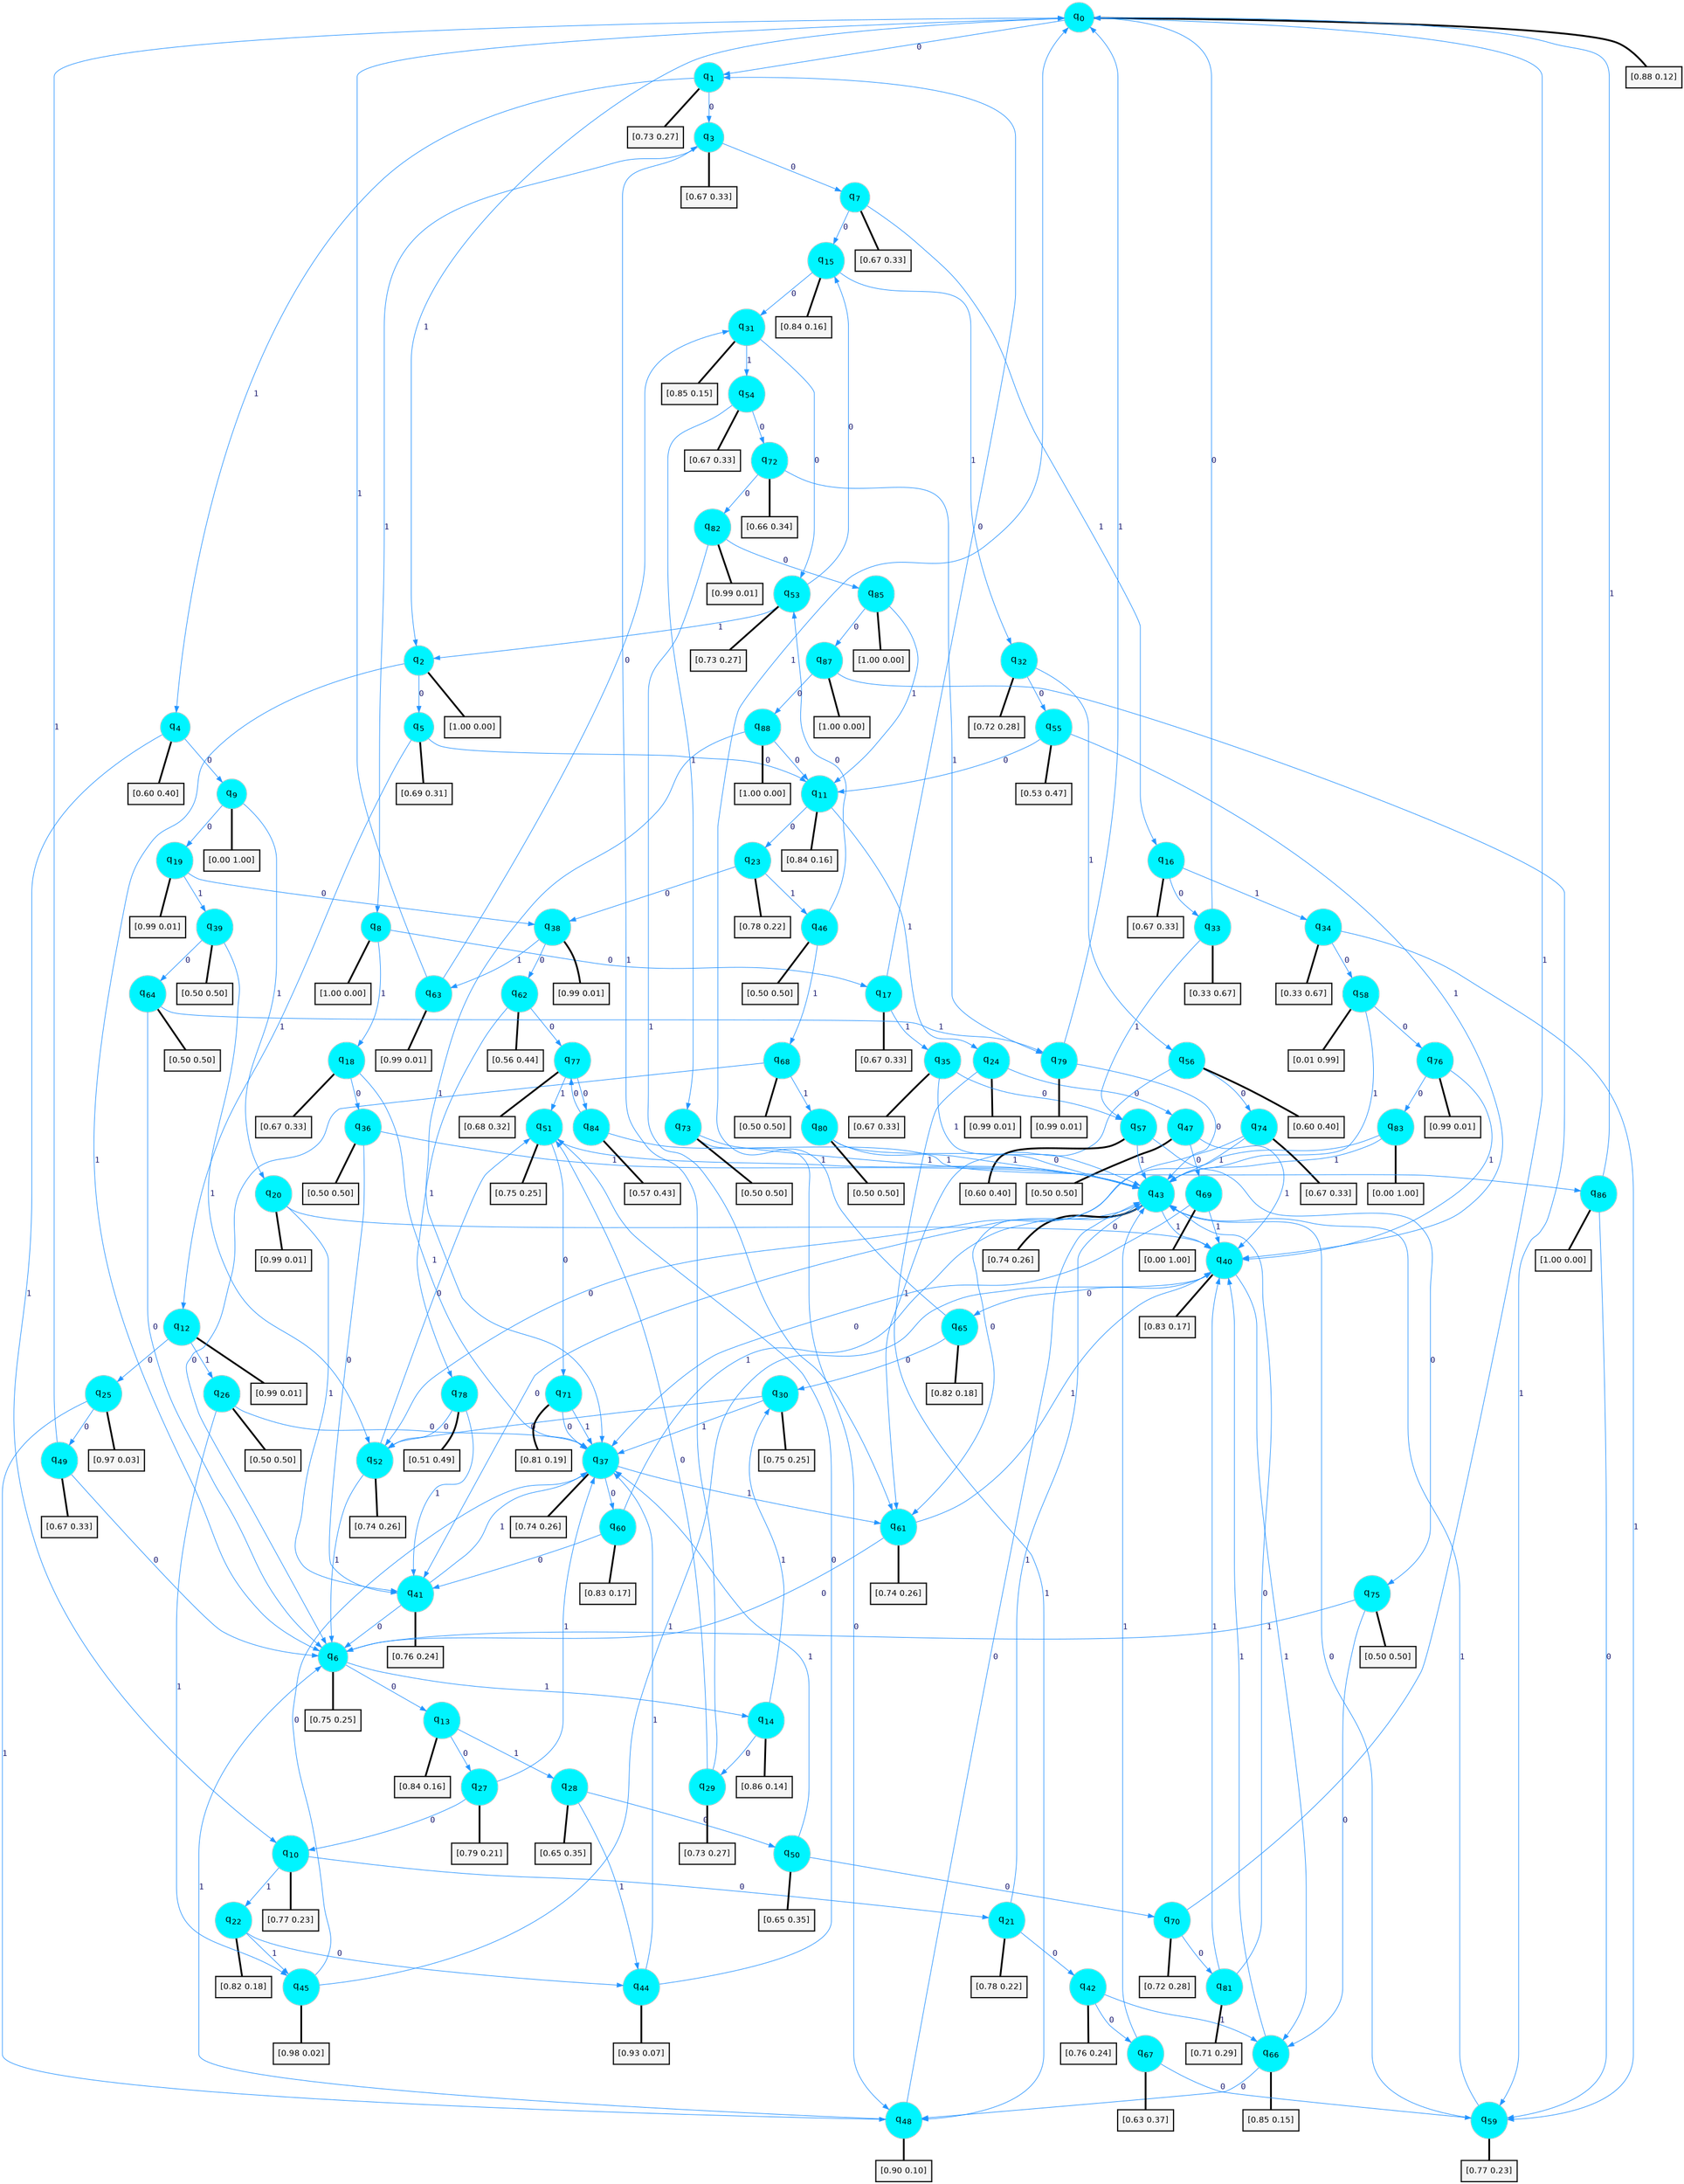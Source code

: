 digraph G {
graph [
bgcolor=transparent, dpi=300, rankdir=TD, size="40,25"];
node [
color=gray, fillcolor=turquoise1, fontcolor=black, fontname=Helvetica, fontsize=16, fontweight=bold, shape=circle, style=filled];
edge [
arrowsize=1, color=dodgerblue1, fontcolor=midnightblue, fontname=courier, fontweight=bold, penwidth=1, style=solid, weight=20];
0[label=<q<SUB>0</SUB>>];
1[label=<q<SUB>1</SUB>>];
2[label=<q<SUB>2</SUB>>];
3[label=<q<SUB>3</SUB>>];
4[label=<q<SUB>4</SUB>>];
5[label=<q<SUB>5</SUB>>];
6[label=<q<SUB>6</SUB>>];
7[label=<q<SUB>7</SUB>>];
8[label=<q<SUB>8</SUB>>];
9[label=<q<SUB>9</SUB>>];
10[label=<q<SUB>10</SUB>>];
11[label=<q<SUB>11</SUB>>];
12[label=<q<SUB>12</SUB>>];
13[label=<q<SUB>13</SUB>>];
14[label=<q<SUB>14</SUB>>];
15[label=<q<SUB>15</SUB>>];
16[label=<q<SUB>16</SUB>>];
17[label=<q<SUB>17</SUB>>];
18[label=<q<SUB>18</SUB>>];
19[label=<q<SUB>19</SUB>>];
20[label=<q<SUB>20</SUB>>];
21[label=<q<SUB>21</SUB>>];
22[label=<q<SUB>22</SUB>>];
23[label=<q<SUB>23</SUB>>];
24[label=<q<SUB>24</SUB>>];
25[label=<q<SUB>25</SUB>>];
26[label=<q<SUB>26</SUB>>];
27[label=<q<SUB>27</SUB>>];
28[label=<q<SUB>28</SUB>>];
29[label=<q<SUB>29</SUB>>];
30[label=<q<SUB>30</SUB>>];
31[label=<q<SUB>31</SUB>>];
32[label=<q<SUB>32</SUB>>];
33[label=<q<SUB>33</SUB>>];
34[label=<q<SUB>34</SUB>>];
35[label=<q<SUB>35</SUB>>];
36[label=<q<SUB>36</SUB>>];
37[label=<q<SUB>37</SUB>>];
38[label=<q<SUB>38</SUB>>];
39[label=<q<SUB>39</SUB>>];
40[label=<q<SUB>40</SUB>>];
41[label=<q<SUB>41</SUB>>];
42[label=<q<SUB>42</SUB>>];
43[label=<q<SUB>43</SUB>>];
44[label=<q<SUB>44</SUB>>];
45[label=<q<SUB>45</SUB>>];
46[label=<q<SUB>46</SUB>>];
47[label=<q<SUB>47</SUB>>];
48[label=<q<SUB>48</SUB>>];
49[label=<q<SUB>49</SUB>>];
50[label=<q<SUB>50</SUB>>];
51[label=<q<SUB>51</SUB>>];
52[label=<q<SUB>52</SUB>>];
53[label=<q<SUB>53</SUB>>];
54[label=<q<SUB>54</SUB>>];
55[label=<q<SUB>55</SUB>>];
56[label=<q<SUB>56</SUB>>];
57[label=<q<SUB>57</SUB>>];
58[label=<q<SUB>58</SUB>>];
59[label=<q<SUB>59</SUB>>];
60[label=<q<SUB>60</SUB>>];
61[label=<q<SUB>61</SUB>>];
62[label=<q<SUB>62</SUB>>];
63[label=<q<SUB>63</SUB>>];
64[label=<q<SUB>64</SUB>>];
65[label=<q<SUB>65</SUB>>];
66[label=<q<SUB>66</SUB>>];
67[label=<q<SUB>67</SUB>>];
68[label=<q<SUB>68</SUB>>];
69[label=<q<SUB>69</SUB>>];
70[label=<q<SUB>70</SUB>>];
71[label=<q<SUB>71</SUB>>];
72[label=<q<SUB>72</SUB>>];
73[label=<q<SUB>73</SUB>>];
74[label=<q<SUB>74</SUB>>];
75[label=<q<SUB>75</SUB>>];
76[label=<q<SUB>76</SUB>>];
77[label=<q<SUB>77</SUB>>];
78[label=<q<SUB>78</SUB>>];
79[label=<q<SUB>79</SUB>>];
80[label=<q<SUB>80</SUB>>];
81[label=<q<SUB>81</SUB>>];
82[label=<q<SUB>82</SUB>>];
83[label=<q<SUB>83</SUB>>];
84[label=<q<SUB>84</SUB>>];
85[label=<q<SUB>85</SUB>>];
86[label=<q<SUB>86</SUB>>];
87[label=<q<SUB>87</SUB>>];
88[label=<q<SUB>88</SUB>>];
89[label="[0.88 0.12]", shape=box,fontcolor=black, fontname=Helvetica, fontsize=14, penwidth=2, fillcolor=whitesmoke,color=black];
90[label="[0.73 0.27]", shape=box,fontcolor=black, fontname=Helvetica, fontsize=14, penwidth=2, fillcolor=whitesmoke,color=black];
91[label="[1.00 0.00]", shape=box,fontcolor=black, fontname=Helvetica, fontsize=14, penwidth=2, fillcolor=whitesmoke,color=black];
92[label="[0.67 0.33]", shape=box,fontcolor=black, fontname=Helvetica, fontsize=14, penwidth=2, fillcolor=whitesmoke,color=black];
93[label="[0.60 0.40]", shape=box,fontcolor=black, fontname=Helvetica, fontsize=14, penwidth=2, fillcolor=whitesmoke,color=black];
94[label="[0.69 0.31]", shape=box,fontcolor=black, fontname=Helvetica, fontsize=14, penwidth=2, fillcolor=whitesmoke,color=black];
95[label="[0.75 0.25]", shape=box,fontcolor=black, fontname=Helvetica, fontsize=14, penwidth=2, fillcolor=whitesmoke,color=black];
96[label="[0.67 0.33]", shape=box,fontcolor=black, fontname=Helvetica, fontsize=14, penwidth=2, fillcolor=whitesmoke,color=black];
97[label="[1.00 0.00]", shape=box,fontcolor=black, fontname=Helvetica, fontsize=14, penwidth=2, fillcolor=whitesmoke,color=black];
98[label="[0.00 1.00]", shape=box,fontcolor=black, fontname=Helvetica, fontsize=14, penwidth=2, fillcolor=whitesmoke,color=black];
99[label="[0.77 0.23]", shape=box,fontcolor=black, fontname=Helvetica, fontsize=14, penwidth=2, fillcolor=whitesmoke,color=black];
100[label="[0.84 0.16]", shape=box,fontcolor=black, fontname=Helvetica, fontsize=14, penwidth=2, fillcolor=whitesmoke,color=black];
101[label="[0.99 0.01]", shape=box,fontcolor=black, fontname=Helvetica, fontsize=14, penwidth=2, fillcolor=whitesmoke,color=black];
102[label="[0.84 0.16]", shape=box,fontcolor=black, fontname=Helvetica, fontsize=14, penwidth=2, fillcolor=whitesmoke,color=black];
103[label="[0.86 0.14]", shape=box,fontcolor=black, fontname=Helvetica, fontsize=14, penwidth=2, fillcolor=whitesmoke,color=black];
104[label="[0.84 0.16]", shape=box,fontcolor=black, fontname=Helvetica, fontsize=14, penwidth=2, fillcolor=whitesmoke,color=black];
105[label="[0.67 0.33]", shape=box,fontcolor=black, fontname=Helvetica, fontsize=14, penwidth=2, fillcolor=whitesmoke,color=black];
106[label="[0.67 0.33]", shape=box,fontcolor=black, fontname=Helvetica, fontsize=14, penwidth=2, fillcolor=whitesmoke,color=black];
107[label="[0.67 0.33]", shape=box,fontcolor=black, fontname=Helvetica, fontsize=14, penwidth=2, fillcolor=whitesmoke,color=black];
108[label="[0.99 0.01]", shape=box,fontcolor=black, fontname=Helvetica, fontsize=14, penwidth=2, fillcolor=whitesmoke,color=black];
109[label="[0.99 0.01]", shape=box,fontcolor=black, fontname=Helvetica, fontsize=14, penwidth=2, fillcolor=whitesmoke,color=black];
110[label="[0.78 0.22]", shape=box,fontcolor=black, fontname=Helvetica, fontsize=14, penwidth=2, fillcolor=whitesmoke,color=black];
111[label="[0.82 0.18]", shape=box,fontcolor=black, fontname=Helvetica, fontsize=14, penwidth=2, fillcolor=whitesmoke,color=black];
112[label="[0.78 0.22]", shape=box,fontcolor=black, fontname=Helvetica, fontsize=14, penwidth=2, fillcolor=whitesmoke,color=black];
113[label="[0.99 0.01]", shape=box,fontcolor=black, fontname=Helvetica, fontsize=14, penwidth=2, fillcolor=whitesmoke,color=black];
114[label="[0.97 0.03]", shape=box,fontcolor=black, fontname=Helvetica, fontsize=14, penwidth=2, fillcolor=whitesmoke,color=black];
115[label="[0.50 0.50]", shape=box,fontcolor=black, fontname=Helvetica, fontsize=14, penwidth=2, fillcolor=whitesmoke,color=black];
116[label="[0.79 0.21]", shape=box,fontcolor=black, fontname=Helvetica, fontsize=14, penwidth=2, fillcolor=whitesmoke,color=black];
117[label="[0.65 0.35]", shape=box,fontcolor=black, fontname=Helvetica, fontsize=14, penwidth=2, fillcolor=whitesmoke,color=black];
118[label="[0.73 0.27]", shape=box,fontcolor=black, fontname=Helvetica, fontsize=14, penwidth=2, fillcolor=whitesmoke,color=black];
119[label="[0.75 0.25]", shape=box,fontcolor=black, fontname=Helvetica, fontsize=14, penwidth=2, fillcolor=whitesmoke,color=black];
120[label="[0.85 0.15]", shape=box,fontcolor=black, fontname=Helvetica, fontsize=14, penwidth=2, fillcolor=whitesmoke,color=black];
121[label="[0.72 0.28]", shape=box,fontcolor=black, fontname=Helvetica, fontsize=14, penwidth=2, fillcolor=whitesmoke,color=black];
122[label="[0.33 0.67]", shape=box,fontcolor=black, fontname=Helvetica, fontsize=14, penwidth=2, fillcolor=whitesmoke,color=black];
123[label="[0.33 0.67]", shape=box,fontcolor=black, fontname=Helvetica, fontsize=14, penwidth=2, fillcolor=whitesmoke,color=black];
124[label="[0.67 0.33]", shape=box,fontcolor=black, fontname=Helvetica, fontsize=14, penwidth=2, fillcolor=whitesmoke,color=black];
125[label="[0.50 0.50]", shape=box,fontcolor=black, fontname=Helvetica, fontsize=14, penwidth=2, fillcolor=whitesmoke,color=black];
126[label="[0.74 0.26]", shape=box,fontcolor=black, fontname=Helvetica, fontsize=14, penwidth=2, fillcolor=whitesmoke,color=black];
127[label="[0.99 0.01]", shape=box,fontcolor=black, fontname=Helvetica, fontsize=14, penwidth=2, fillcolor=whitesmoke,color=black];
128[label="[0.50 0.50]", shape=box,fontcolor=black, fontname=Helvetica, fontsize=14, penwidth=2, fillcolor=whitesmoke,color=black];
129[label="[0.83 0.17]", shape=box,fontcolor=black, fontname=Helvetica, fontsize=14, penwidth=2, fillcolor=whitesmoke,color=black];
130[label="[0.76 0.24]", shape=box,fontcolor=black, fontname=Helvetica, fontsize=14, penwidth=2, fillcolor=whitesmoke,color=black];
131[label="[0.76 0.24]", shape=box,fontcolor=black, fontname=Helvetica, fontsize=14, penwidth=2, fillcolor=whitesmoke,color=black];
132[label="[0.74 0.26]", shape=box,fontcolor=black, fontname=Helvetica, fontsize=14, penwidth=2, fillcolor=whitesmoke,color=black];
133[label="[0.93 0.07]", shape=box,fontcolor=black, fontname=Helvetica, fontsize=14, penwidth=2, fillcolor=whitesmoke,color=black];
134[label="[0.98 0.02]", shape=box,fontcolor=black, fontname=Helvetica, fontsize=14, penwidth=2, fillcolor=whitesmoke,color=black];
135[label="[0.50 0.50]", shape=box,fontcolor=black, fontname=Helvetica, fontsize=14, penwidth=2, fillcolor=whitesmoke,color=black];
136[label="[0.50 0.50]", shape=box,fontcolor=black, fontname=Helvetica, fontsize=14, penwidth=2, fillcolor=whitesmoke,color=black];
137[label="[0.90 0.10]", shape=box,fontcolor=black, fontname=Helvetica, fontsize=14, penwidth=2, fillcolor=whitesmoke,color=black];
138[label="[0.67 0.33]", shape=box,fontcolor=black, fontname=Helvetica, fontsize=14, penwidth=2, fillcolor=whitesmoke,color=black];
139[label="[0.65 0.35]", shape=box,fontcolor=black, fontname=Helvetica, fontsize=14, penwidth=2, fillcolor=whitesmoke,color=black];
140[label="[0.75 0.25]", shape=box,fontcolor=black, fontname=Helvetica, fontsize=14, penwidth=2, fillcolor=whitesmoke,color=black];
141[label="[0.74 0.26]", shape=box,fontcolor=black, fontname=Helvetica, fontsize=14, penwidth=2, fillcolor=whitesmoke,color=black];
142[label="[0.73 0.27]", shape=box,fontcolor=black, fontname=Helvetica, fontsize=14, penwidth=2, fillcolor=whitesmoke,color=black];
143[label="[0.67 0.33]", shape=box,fontcolor=black, fontname=Helvetica, fontsize=14, penwidth=2, fillcolor=whitesmoke,color=black];
144[label="[0.53 0.47]", shape=box,fontcolor=black, fontname=Helvetica, fontsize=14, penwidth=2, fillcolor=whitesmoke,color=black];
145[label="[0.60 0.40]", shape=box,fontcolor=black, fontname=Helvetica, fontsize=14, penwidth=2, fillcolor=whitesmoke,color=black];
146[label="[0.60 0.40]", shape=box,fontcolor=black, fontname=Helvetica, fontsize=14, penwidth=2, fillcolor=whitesmoke,color=black];
147[label="[0.01 0.99]", shape=box,fontcolor=black, fontname=Helvetica, fontsize=14, penwidth=2, fillcolor=whitesmoke,color=black];
148[label="[0.77 0.23]", shape=box,fontcolor=black, fontname=Helvetica, fontsize=14, penwidth=2, fillcolor=whitesmoke,color=black];
149[label="[0.83 0.17]", shape=box,fontcolor=black, fontname=Helvetica, fontsize=14, penwidth=2, fillcolor=whitesmoke,color=black];
150[label="[0.74 0.26]", shape=box,fontcolor=black, fontname=Helvetica, fontsize=14, penwidth=2, fillcolor=whitesmoke,color=black];
151[label="[0.56 0.44]", shape=box,fontcolor=black, fontname=Helvetica, fontsize=14, penwidth=2, fillcolor=whitesmoke,color=black];
152[label="[0.99 0.01]", shape=box,fontcolor=black, fontname=Helvetica, fontsize=14, penwidth=2, fillcolor=whitesmoke,color=black];
153[label="[0.50 0.50]", shape=box,fontcolor=black, fontname=Helvetica, fontsize=14, penwidth=2, fillcolor=whitesmoke,color=black];
154[label="[0.82 0.18]", shape=box,fontcolor=black, fontname=Helvetica, fontsize=14, penwidth=2, fillcolor=whitesmoke,color=black];
155[label="[0.85 0.15]", shape=box,fontcolor=black, fontname=Helvetica, fontsize=14, penwidth=2, fillcolor=whitesmoke,color=black];
156[label="[0.63 0.37]", shape=box,fontcolor=black, fontname=Helvetica, fontsize=14, penwidth=2, fillcolor=whitesmoke,color=black];
157[label="[0.50 0.50]", shape=box,fontcolor=black, fontname=Helvetica, fontsize=14, penwidth=2, fillcolor=whitesmoke,color=black];
158[label="[0.00 1.00]", shape=box,fontcolor=black, fontname=Helvetica, fontsize=14, penwidth=2, fillcolor=whitesmoke,color=black];
159[label="[0.72 0.28]", shape=box,fontcolor=black, fontname=Helvetica, fontsize=14, penwidth=2, fillcolor=whitesmoke,color=black];
160[label="[0.81 0.19]", shape=box,fontcolor=black, fontname=Helvetica, fontsize=14, penwidth=2, fillcolor=whitesmoke,color=black];
161[label="[0.66 0.34]", shape=box,fontcolor=black, fontname=Helvetica, fontsize=14, penwidth=2, fillcolor=whitesmoke,color=black];
162[label="[0.50 0.50]", shape=box,fontcolor=black, fontname=Helvetica, fontsize=14, penwidth=2, fillcolor=whitesmoke,color=black];
163[label="[0.67 0.33]", shape=box,fontcolor=black, fontname=Helvetica, fontsize=14, penwidth=2, fillcolor=whitesmoke,color=black];
164[label="[0.50 0.50]", shape=box,fontcolor=black, fontname=Helvetica, fontsize=14, penwidth=2, fillcolor=whitesmoke,color=black];
165[label="[0.99 0.01]", shape=box,fontcolor=black, fontname=Helvetica, fontsize=14, penwidth=2, fillcolor=whitesmoke,color=black];
166[label="[0.68 0.32]", shape=box,fontcolor=black, fontname=Helvetica, fontsize=14, penwidth=2, fillcolor=whitesmoke,color=black];
167[label="[0.51 0.49]", shape=box,fontcolor=black, fontname=Helvetica, fontsize=14, penwidth=2, fillcolor=whitesmoke,color=black];
168[label="[0.99 0.01]", shape=box,fontcolor=black, fontname=Helvetica, fontsize=14, penwidth=2, fillcolor=whitesmoke,color=black];
169[label="[0.50 0.50]", shape=box,fontcolor=black, fontname=Helvetica, fontsize=14, penwidth=2, fillcolor=whitesmoke,color=black];
170[label="[0.71 0.29]", shape=box,fontcolor=black, fontname=Helvetica, fontsize=14, penwidth=2, fillcolor=whitesmoke,color=black];
171[label="[0.99 0.01]", shape=box,fontcolor=black, fontname=Helvetica, fontsize=14, penwidth=2, fillcolor=whitesmoke,color=black];
172[label="[0.00 1.00]", shape=box,fontcolor=black, fontname=Helvetica, fontsize=14, penwidth=2, fillcolor=whitesmoke,color=black];
173[label="[0.57 0.43]", shape=box,fontcolor=black, fontname=Helvetica, fontsize=14, penwidth=2, fillcolor=whitesmoke,color=black];
174[label="[1.00 0.00]", shape=box,fontcolor=black, fontname=Helvetica, fontsize=14, penwidth=2, fillcolor=whitesmoke,color=black];
175[label="[1.00 0.00]", shape=box,fontcolor=black, fontname=Helvetica, fontsize=14, penwidth=2, fillcolor=whitesmoke,color=black];
176[label="[1.00 0.00]", shape=box,fontcolor=black, fontname=Helvetica, fontsize=14, penwidth=2, fillcolor=whitesmoke,color=black];
177[label="[1.00 0.00]", shape=box,fontcolor=black, fontname=Helvetica, fontsize=14, penwidth=2, fillcolor=whitesmoke,color=black];
0->1 [label=0];
0->2 [label=1];
0->89 [arrowhead=none, penwidth=3,color=black];
1->3 [label=0];
1->4 [label=1];
1->90 [arrowhead=none, penwidth=3,color=black];
2->5 [label=0];
2->6 [label=1];
2->91 [arrowhead=none, penwidth=3,color=black];
3->7 [label=0];
3->8 [label=1];
3->92 [arrowhead=none, penwidth=3,color=black];
4->9 [label=0];
4->10 [label=1];
4->93 [arrowhead=none, penwidth=3,color=black];
5->11 [label=0];
5->12 [label=1];
5->94 [arrowhead=none, penwidth=3,color=black];
6->13 [label=0];
6->14 [label=1];
6->95 [arrowhead=none, penwidth=3,color=black];
7->15 [label=0];
7->16 [label=1];
7->96 [arrowhead=none, penwidth=3,color=black];
8->17 [label=0];
8->18 [label=1];
8->97 [arrowhead=none, penwidth=3,color=black];
9->19 [label=0];
9->20 [label=1];
9->98 [arrowhead=none, penwidth=3,color=black];
10->21 [label=0];
10->22 [label=1];
10->99 [arrowhead=none, penwidth=3,color=black];
11->23 [label=0];
11->24 [label=1];
11->100 [arrowhead=none, penwidth=3,color=black];
12->25 [label=0];
12->26 [label=1];
12->101 [arrowhead=none, penwidth=3,color=black];
13->27 [label=0];
13->28 [label=1];
13->102 [arrowhead=none, penwidth=3,color=black];
14->29 [label=0];
14->30 [label=1];
14->103 [arrowhead=none, penwidth=3,color=black];
15->31 [label=0];
15->32 [label=1];
15->104 [arrowhead=none, penwidth=3,color=black];
16->33 [label=0];
16->34 [label=1];
16->105 [arrowhead=none, penwidth=3,color=black];
17->1 [label=0];
17->35 [label=1];
17->106 [arrowhead=none, penwidth=3,color=black];
18->36 [label=0];
18->37 [label=1];
18->107 [arrowhead=none, penwidth=3,color=black];
19->38 [label=0];
19->39 [label=1];
19->108 [arrowhead=none, penwidth=3,color=black];
20->40 [label=0];
20->41 [label=1];
20->109 [arrowhead=none, penwidth=3,color=black];
21->42 [label=0];
21->43 [label=1];
21->110 [arrowhead=none, penwidth=3,color=black];
22->44 [label=0];
22->45 [label=1];
22->111 [arrowhead=none, penwidth=3,color=black];
23->38 [label=0];
23->46 [label=1];
23->112 [arrowhead=none, penwidth=3,color=black];
24->47 [label=0];
24->48 [label=1];
24->113 [arrowhead=none, penwidth=3,color=black];
25->49 [label=0];
25->48 [label=1];
25->114 [arrowhead=none, penwidth=3,color=black];
26->37 [label=0];
26->45 [label=1];
26->115 [arrowhead=none, penwidth=3,color=black];
27->10 [label=0];
27->37 [label=1];
27->116 [arrowhead=none, penwidth=3,color=black];
28->50 [label=0];
28->44 [label=1];
28->117 [arrowhead=none, penwidth=3,color=black];
29->51 [label=0];
29->3 [label=1];
29->118 [arrowhead=none, penwidth=3,color=black];
30->52 [label=0];
30->37 [label=1];
30->119 [arrowhead=none, penwidth=3,color=black];
31->53 [label=0];
31->54 [label=1];
31->120 [arrowhead=none, penwidth=3,color=black];
32->55 [label=0];
32->56 [label=1];
32->121 [arrowhead=none, penwidth=3,color=black];
33->0 [label=0];
33->57 [label=1];
33->122 [arrowhead=none, penwidth=3,color=black];
34->58 [label=0];
34->59 [label=1];
34->123 [arrowhead=none, penwidth=3,color=black];
35->57 [label=0];
35->43 [label=1];
35->124 [arrowhead=none, penwidth=3,color=black];
36->41 [label=0];
36->43 [label=1];
36->125 [arrowhead=none, penwidth=3,color=black];
37->60 [label=0];
37->61 [label=1];
37->126 [arrowhead=none, penwidth=3,color=black];
38->62 [label=0];
38->63 [label=1];
38->127 [arrowhead=none, penwidth=3,color=black];
39->64 [label=0];
39->52 [label=1];
39->128 [arrowhead=none, penwidth=3,color=black];
40->65 [label=0];
40->66 [label=1];
40->129 [arrowhead=none, penwidth=3,color=black];
41->6 [label=0];
41->37 [label=1];
41->130 [arrowhead=none, penwidth=3,color=black];
42->67 [label=0];
42->66 [label=1];
42->131 [arrowhead=none, penwidth=3,color=black];
43->41 [label=0];
43->40 [label=1];
43->132 [arrowhead=none, penwidth=3,color=black];
44->51 [label=0];
44->37 [label=1];
44->133 [arrowhead=none, penwidth=3,color=black];
45->37 [label=0];
45->40 [label=1];
45->134 [arrowhead=none, penwidth=3,color=black];
46->53 [label=0];
46->68 [label=1];
46->135 [arrowhead=none, penwidth=3,color=black];
47->69 [label=0];
47->40 [label=1];
47->136 [arrowhead=none, penwidth=3,color=black];
48->43 [label=0];
48->6 [label=1];
48->137 [arrowhead=none, penwidth=3,color=black];
49->6 [label=0];
49->0 [label=1];
49->138 [arrowhead=none, penwidth=3,color=black];
50->70 [label=0];
50->37 [label=1];
50->139 [arrowhead=none, penwidth=3,color=black];
51->71 [label=0];
51->43 [label=1];
51->140 [arrowhead=none, penwidth=3,color=black];
52->51 [label=0];
52->6 [label=1];
52->141 [arrowhead=none, penwidth=3,color=black];
53->15 [label=0];
53->2 [label=1];
53->142 [arrowhead=none, penwidth=3,color=black];
54->72 [label=0];
54->73 [label=1];
54->143 [arrowhead=none, penwidth=3,color=black];
55->11 [label=0];
55->40 [label=1];
55->144 [arrowhead=none, penwidth=3,color=black];
56->74 [label=0];
56->61 [label=1];
56->145 [arrowhead=none, penwidth=3,color=black];
57->75 [label=0];
57->43 [label=1];
57->146 [arrowhead=none, penwidth=3,color=black];
58->76 [label=0];
58->43 [label=1];
58->147 [arrowhead=none, penwidth=3,color=black];
59->43 [label=0];
59->43 [label=1];
59->148 [arrowhead=none, penwidth=3,color=black];
60->41 [label=0];
60->43 [label=1];
60->149 [arrowhead=none, penwidth=3,color=black];
61->6 [label=0];
61->40 [label=1];
61->150 [arrowhead=none, penwidth=3,color=black];
62->77 [label=0];
62->78 [label=1];
62->151 [arrowhead=none, penwidth=3,color=black];
63->31 [label=0];
63->0 [label=1];
63->152 [arrowhead=none, penwidth=3,color=black];
64->6 [label=0];
64->79 [label=1];
64->153 [arrowhead=none, penwidth=3,color=black];
65->30 [label=0];
65->0 [label=1];
65->154 [arrowhead=none, penwidth=3,color=black];
66->48 [label=0];
66->40 [label=1];
66->155 [arrowhead=none, penwidth=3,color=black];
67->59 [label=0];
67->43 [label=1];
67->156 [arrowhead=none, penwidth=3,color=black];
68->6 [label=0];
68->80 [label=1];
68->157 [arrowhead=none, penwidth=3,color=black];
69->37 [label=0];
69->40 [label=1];
69->158 [arrowhead=none, penwidth=3,color=black];
70->81 [label=0];
70->0 [label=1];
70->159 [arrowhead=none, penwidth=3,color=black];
71->37 [label=0];
71->37 [label=1];
71->160 [arrowhead=none, penwidth=3,color=black];
72->82 [label=0];
72->79 [label=1];
72->161 [arrowhead=none, penwidth=3,color=black];
73->48 [label=0];
73->43 [label=1];
73->162 [arrowhead=none, penwidth=3,color=black];
74->61 [label=0];
74->43 [label=1];
74->163 [arrowhead=none, penwidth=3,color=black];
75->66 [label=0];
75->6 [label=1];
75->164 [arrowhead=none, penwidth=3,color=black];
76->83 [label=0];
76->40 [label=1];
76->165 [arrowhead=none, penwidth=3,color=black];
77->84 [label=0];
77->51 [label=1];
77->166 [arrowhead=none, penwidth=3,color=black];
78->52 [label=0];
78->41 [label=1];
78->167 [arrowhead=none, penwidth=3,color=black];
79->43 [label=0];
79->0 [label=1];
79->168 [arrowhead=none, penwidth=3,color=black];
80->43 [label=0];
80->43 [label=1];
80->169 [arrowhead=none, penwidth=3,color=black];
81->43 [label=0];
81->40 [label=1];
81->170 [arrowhead=none, penwidth=3,color=black];
82->85 [label=0];
82->61 [label=1];
82->171 [arrowhead=none, penwidth=3,color=black];
83->52 [label=0];
83->43 [label=1];
83->172 [arrowhead=none, penwidth=3,color=black];
84->77 [label=0];
84->86 [label=1];
84->173 [arrowhead=none, penwidth=3,color=black];
85->87 [label=0];
85->11 [label=1];
85->174 [arrowhead=none, penwidth=3,color=black];
86->59 [label=0];
86->0 [label=1];
86->175 [arrowhead=none, penwidth=3,color=black];
87->88 [label=0];
87->59 [label=1];
87->176 [arrowhead=none, penwidth=3,color=black];
88->11 [label=0];
88->37 [label=1];
88->177 [arrowhead=none, penwidth=3,color=black];
}
